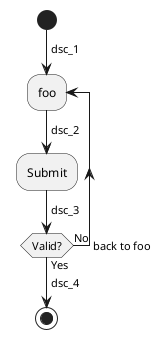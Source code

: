 {
  "sha1": "cwrd0ko501lmr90g6yzxd41fseh4f6d",
  "insertion": {
    "when": "2024-06-01T09:03:02.172Z",
    "url": "https://forum.plantuml.net/12210/arrow-description-for-repeat-loop",
    "user": "plantuml@gmail.com"
  }
}
@startuml
start
->dsc_1;
repeat :foo;
 ->dsc_2;
 :Submit;
 ->dsc_3;
repeat while (Valid?) is (No) not (Yes) -> back to foo
->dsc_4;
stop
@enduml
